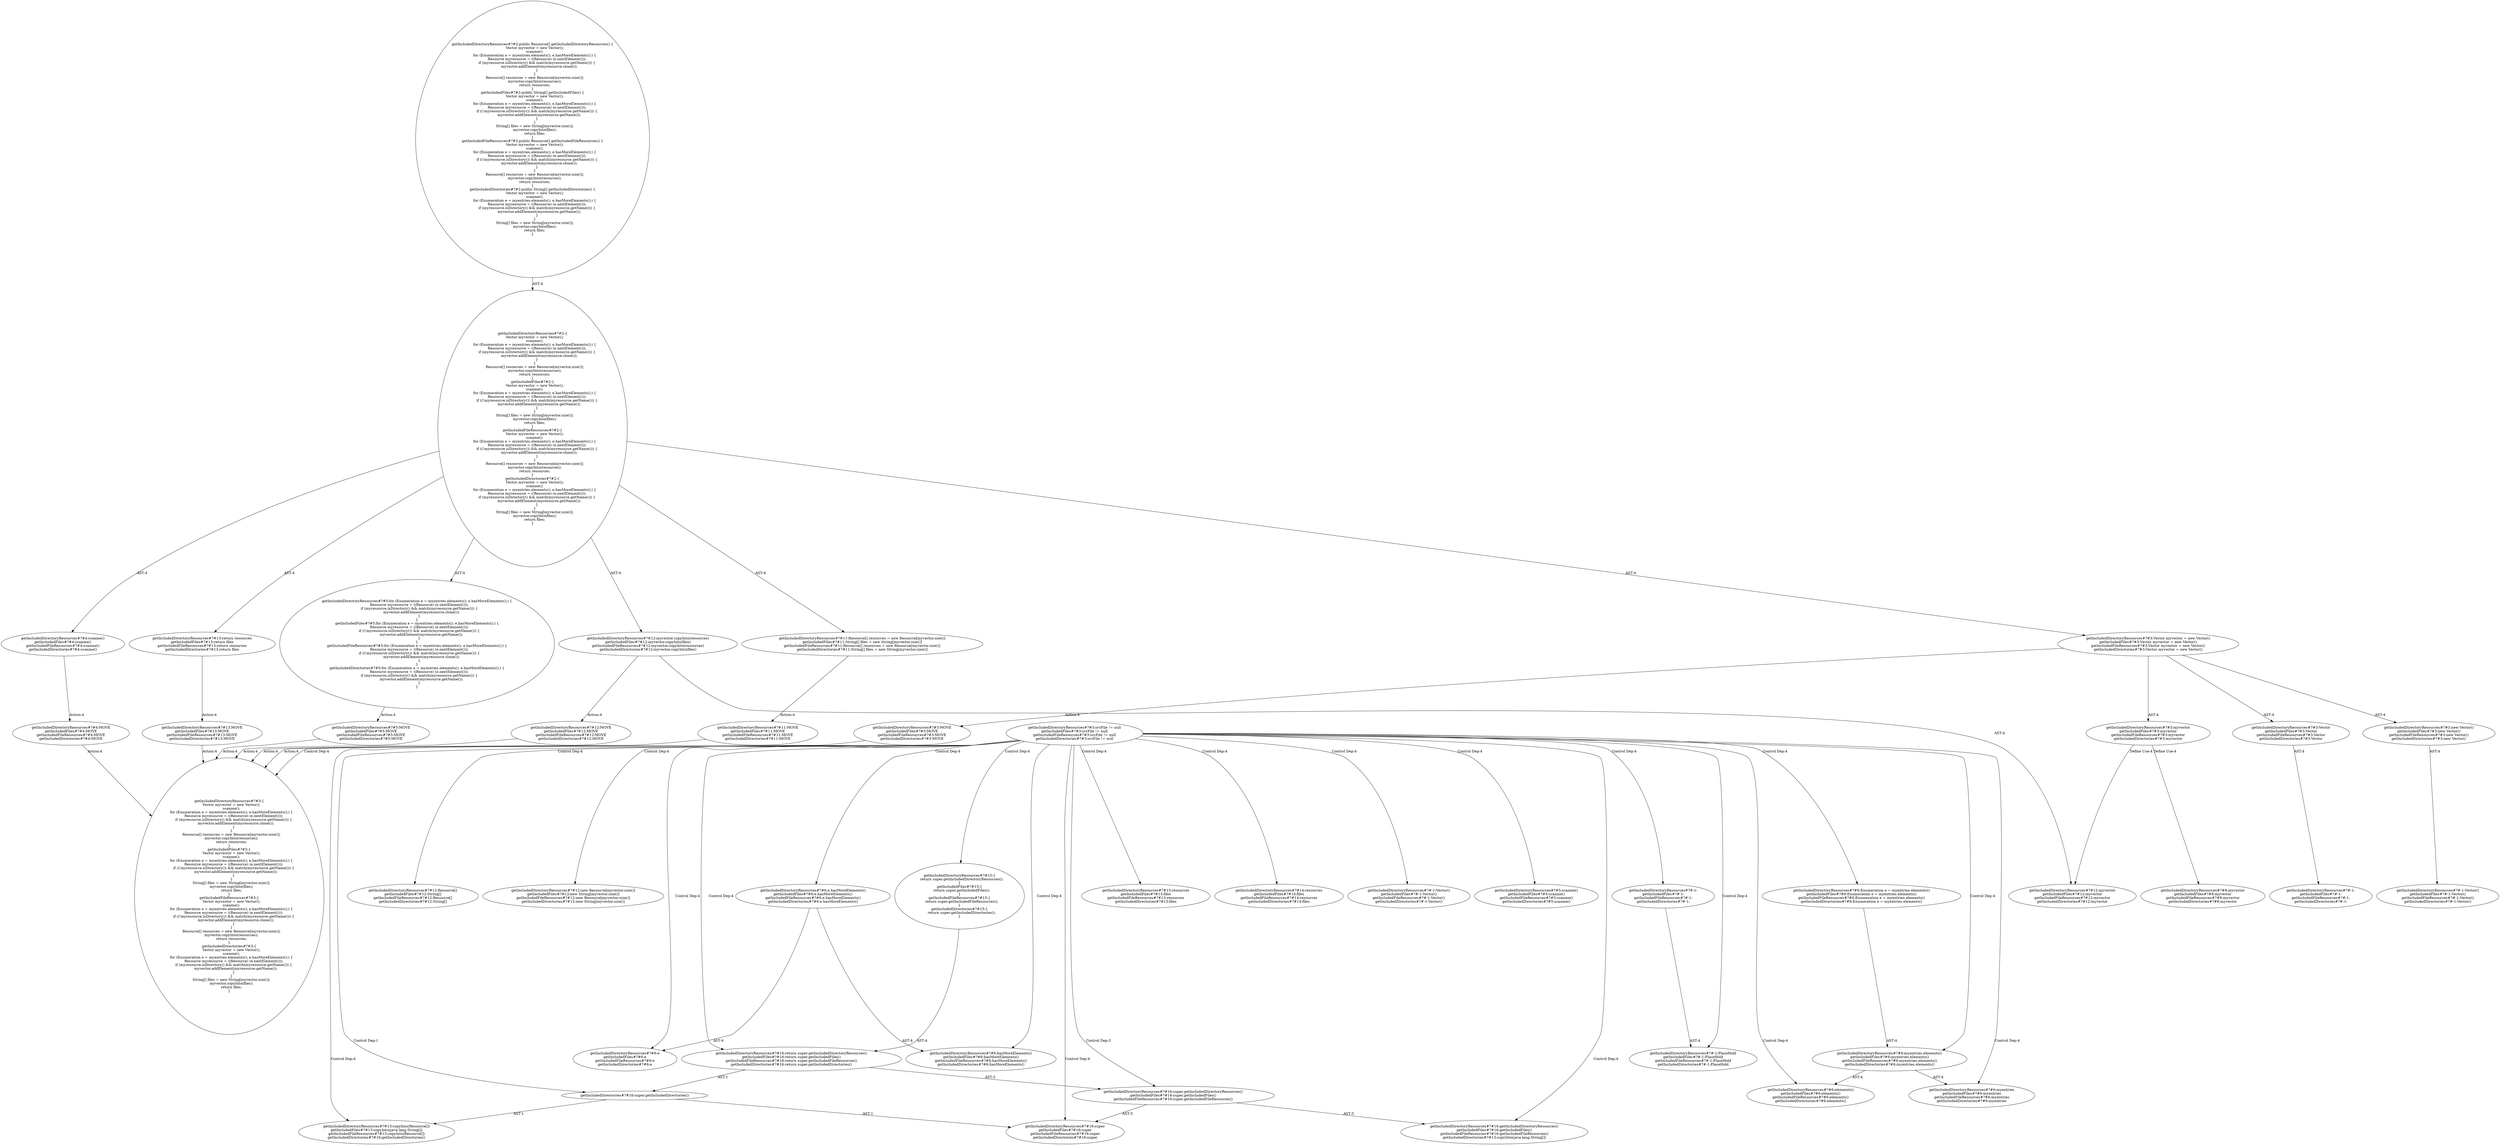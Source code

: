 digraph "Pattern" {
0 [label="getIncludedDirectoryResources#?#3:MOVE
getIncludedFiles#?#3:MOVE
getIncludedFileResources#?#3:MOVE
getIncludedDirectories#?#3:MOVE" shape=ellipse]
1 [label="getIncludedDirectoryResources#?#3:Vector myvector = new Vector()
getIncludedFiles#?#3:Vector myvector = new Vector()
getIncludedFileResources#?#3:Vector myvector = new Vector()
getIncludedDirectories#?#3:Vector myvector = new Vector()" shape=ellipse]
2 [label="getIncludedDirectoryResources#?#2:\{
    Vector myvector = new Vector();
    scanme();
    for (Enumeration e = myentries.elements(); e.hasMoreElements();) \{
        Resource myresource = ((Resource) (e.nextElement()));
        if (myresource.isDirectory() && match(myresource.getName())) \{
            myvector.addElement(myresource.clone());
        \}
    \}
    Resource[] resources = new Resource[myvector.size()];
    myvector.copyInto(resources);
    return resources;
\}
getIncludedFiles#?#2:\{
    Vector myvector = new Vector();
    scanme();
    for (Enumeration e = myentries.elements(); e.hasMoreElements();) \{
        Resource myresource = ((Resource) (e.nextElement()));
        if ((!myresource.isDirectory()) && match(myresource.getName())) \{
            myvector.addElement(myresource.getName());
        \}
    \}
    String[] files = new String[myvector.size()];
    myvector.copyInto(files);
    return files;
\}
getIncludedFileResources#?#2:\{
    Vector myvector = new Vector();
    scanme();
    for (Enumeration e = myentries.elements(); e.hasMoreElements();) \{
        Resource myresource = ((Resource) (e.nextElement()));
        if ((!myresource.isDirectory()) && match(myresource.getName())) \{
            myvector.addElement(myresource.clone());
        \}
    \}
    Resource[] resources = new Resource[myvector.size()];
    myvector.copyInto(resources);
    return resources;
\}
getIncludedDirectories#?#2:\{
    Vector myvector = new Vector();
    scanme();
    for (Enumeration e = myentries.elements(); e.hasMoreElements();) \{
        Resource myresource = ((Resource) (e.nextElement()));
        if (myresource.isDirectory() && match(myresource.getName())) \{
            myvector.addElement(myresource.getName());
        \}
    \}
    String[] files = new String[myvector.size()];
    myvector.copyInto(files);
    return files;
\}" shape=ellipse]
3 [label="getIncludedDirectoryResources#?#2:public Resource[] getIncludedDirectoryResources() \{
    Vector myvector = new Vector();
    scanme();
    for (Enumeration e = myentries.elements(); e.hasMoreElements();) \{
        Resource myresource = ((Resource) (e.nextElement()));
        if (myresource.isDirectory() && match(myresource.getName())) \{
            myvector.addElement(myresource.clone());
        \}
    \}
    Resource[] resources = new Resource[myvector.size()];
    myvector.copyInto(resources);
    return resources;
\}
getIncludedFiles#?#2:public String[] getIncludedFiles() \{
    Vector myvector = new Vector();
    scanme();
    for (Enumeration e = myentries.elements(); e.hasMoreElements();) \{
        Resource myresource = ((Resource) (e.nextElement()));
        if ((!myresource.isDirectory()) && match(myresource.getName())) \{
            myvector.addElement(myresource.getName());
        \}
    \}
    String[] files = new String[myvector.size()];
    myvector.copyInto(files);
    return files;
\}
getIncludedFileResources#?#2:public Resource[] getIncludedFileResources() \{
    Vector myvector = new Vector();
    scanme();
    for (Enumeration e = myentries.elements(); e.hasMoreElements();) \{
        Resource myresource = ((Resource) (e.nextElement()));
        if ((!myresource.isDirectory()) && match(myresource.getName())) \{
            myvector.addElement(myresource.clone());
        \}
    \}
    Resource[] resources = new Resource[myvector.size()];
    myvector.copyInto(resources);
    return resources;
\}
getIncludedDirectories#?#2:public String[] getIncludedDirectories() \{
    Vector myvector = new Vector();
    scanme();
    for (Enumeration e = myentries.elements(); e.hasMoreElements();) \{
        Resource myresource = ((Resource) (e.nextElement()));
        if (myresource.isDirectory() && match(myresource.getName())) \{
            myvector.addElement(myresource.getName());
        \}
    \}
    String[] files = new String[myvector.size()];
    myvector.copyInto(files);
    return files;
\}" shape=ellipse]
4 [label="getIncludedDirectoryResources#?#4:scanme()
getIncludedFiles#?#4:scanme()
getIncludedFileResources#?#4:scanme()
getIncludedDirectories#?#4:scanme()" shape=ellipse]
5 [label="getIncludedDirectoryResources#?#5:for (Enumeration e = myentries.elements(); e.hasMoreElements();) \{
    Resource myresource = ((Resource) (e.nextElement()));
    if (myresource.isDirectory() && match(myresource.getName())) \{
        myvector.addElement(myresource.clone());
    \}
\}
getIncludedFiles#?#5:for (Enumeration e = myentries.elements(); e.hasMoreElements();) \{
    Resource myresource = ((Resource) (e.nextElement()));
    if ((!myresource.isDirectory()) && match(myresource.getName())) \{
        myvector.addElement(myresource.getName());
    \}
\}
getIncludedFileResources#?#5:for (Enumeration e = myentries.elements(); e.hasMoreElements();) \{
    Resource myresource = ((Resource) (e.nextElement()));
    if ((!myresource.isDirectory()) && match(myresource.getName())) \{
        myvector.addElement(myresource.clone());
    \}
\}
getIncludedDirectories#?#5:for (Enumeration e = myentries.elements(); e.hasMoreElements();) \{
    Resource myresource = ((Resource) (e.nextElement()));
    if (myresource.isDirectory() && match(myresource.getName())) \{
        myvector.addElement(myresource.getName());
    \}
\}" shape=ellipse]
6 [label="getIncludedDirectoryResources#?#11:Resource[] resources = new Resource[myvector.size()]
getIncludedFiles#?#11:String[] files = new String[myvector.size()]
getIncludedFileResources#?#11:Resource[] resources = new Resource[myvector.size()]
getIncludedDirectories#?#11:String[] files = new String[myvector.size()]" shape=ellipse]
7 [label="getIncludedDirectoryResources#?#12:myvector.copyInto(resources)
getIncludedFiles#?#12:myvector.copyInto(files)
getIncludedFileResources#?#12:myvector.copyInto(resources)
getIncludedDirectories#?#12:myvector.copyInto(files)" shape=ellipse]
8 [label="getIncludedDirectoryResources#?#13:return resources
getIncludedFiles#?#13:return files
getIncludedFileResources#?#13:return resources
getIncludedDirectories#?#13:return files" shape=ellipse]
9 [label="getIncludedDirectoryResources#?#3:myvector
getIncludedFiles#?#3:myvector
getIncludedFileResources#?#3:myvector
getIncludedDirectories#?#3:myvector" shape=ellipse]
10 [label="getIncludedDirectoryResources#?#8:myvector
getIncludedFiles#?#8:myvector
getIncludedFileResources#?#8:myvector
getIncludedDirectories#?#8:myvector" shape=ellipse]
11 [label="getIncludedDirectoryResources#?#12:myvector
getIncludedFiles#?#12:myvector
getIncludedFileResources#?#12:myvector
getIncludedDirectories#?#12:myvector" shape=ellipse]
12 [label="getIncludedDirectoryResources#?#3:Vector
getIncludedFiles#?#3:Vector
getIncludedFileResources#?#3:Vector
getIncludedDirectories#?#3:Vector" shape=ellipse]
13 [label="getIncludedDirectoryResources#?#-1:
getIncludedFiles#?#-1:
getIncludedFileResources#?#-1:
getIncludedDirectories#?#-1:" shape=ellipse]
14 [label="getIncludedDirectoryResources#?#3:new Vector()
getIncludedFiles#?#3:new Vector()
getIncludedFileResources#?#3:new Vector()
getIncludedDirectories#?#3:new Vector()" shape=ellipse]
15 [label="getIncludedDirectoryResources#?#-1:Vector()
getIncludedFiles#?#-1:Vector()
getIncludedFileResources#?#-1:Vector()
getIncludedDirectories#?#-1:Vector()" shape=ellipse]
16 [label="getIncludedDirectoryResources#?#3:\{
    Vector myvector = new Vector();
    scanme();
    for (Enumeration e = myentries.elements(); e.hasMoreElements();) \{
        Resource myresource = ((Resource) (e.nextElement()));
        if (myresource.isDirectory() && match(myresource.getName())) \{
            myvector.addElement(myresource.clone());
        \}
    \}
    Resource[] resources = new Resource[myvector.size()];
    myvector.copyInto(resources);
    return resources;
\}
getIncludedFiles#?#3:\{
    Vector myvector = new Vector();
    scanme();
    for (Enumeration e = myentries.elements(); e.hasMoreElements();) \{
        Resource myresource = ((Resource) (e.nextElement()));
        if ((!myresource.isDirectory()) && match(myresource.getName())) \{
            myvector.addElement(myresource.getName());
        \}
    \}
    String[] files = new String[myvector.size()];
    myvector.copyInto(files);
    return files;
\}
getIncludedFileResources#?#3:\{
    Vector myvector = new Vector();
    scanme();
    for (Enumeration e = myentries.elements(); e.hasMoreElements();) \{
        Resource myresource = ((Resource) (e.nextElement()));
        if ((!myresource.isDirectory()) && match(myresource.getName())) \{
            myvector.addElement(myresource.clone());
        \}
    \}
    Resource[] resources = new Resource[myvector.size()];
    myvector.copyInto(resources);
    return resources;
\}
getIncludedDirectories#?#3:\{
    Vector myvector = new Vector();
    scanme();
    for (Enumeration e = myentries.elements(); e.hasMoreElements();) \{
        Resource myresource = ((Resource) (e.nextElement()));
        if (myresource.isDirectory() && match(myresource.getName())) \{
            myvector.addElement(myresource.getName());
        \}
    \}
    String[] files = new String[myvector.size()];
    myvector.copyInto(files);
    return files;
\}" shape=ellipse]
17 [label="getIncludedDirectoryResources#?#3:srcFile != null
getIncludedFiles#?#3:srcFile != null
getIncludedFileResources#?#3:srcFile != null
getIncludedDirectories#?#3:srcFile != null" shape=ellipse]
18 [label="getIncludedDirectoryResources#?#-1:Vector()
getIncludedFiles#?#-1:Vector()
getIncludedFileResources#?#-1:Vector()
getIncludedDirectories#?#-1:Vector()" shape=ellipse]
19 [label="getIncludedDirectoryResources#?#5:scanme()
getIncludedFiles#?#5:scanme()
getIncludedFileResources#?#5:scanme()
getIncludedDirectories#?#5:scanme()" shape=ellipse]
20 [label="getIncludedDirectoryResources#?#-1:
getIncludedFiles#?#-1:
getIncludedFileResources#?#-1:
getIncludedDirectories#?#-1:" shape=ellipse]
21 [label="getIncludedDirectoryResources#?#-1:PlaceHold
getIncludedFiles#?#-1:PlaceHold
getIncludedFileResources#?#-1:PlaceHold
getIncludedDirectories#?#-1:PlaceHold" shape=ellipse]
22 [label="getIncludedDirectoryResources#?#6:Enumeration e = myentries.elements()
getIncludedFiles#?#6:Enumeration e = myentries.elements()
getIncludedFileResources#?#6:Enumeration e = myentries.elements()
getIncludedDirectories#?#6:Enumeration e = myentries.elements()" shape=ellipse]
23 [label="getIncludedDirectoryResources#?#6:myentries.elements()
getIncludedFiles#?#6:myentries.elements()
getIncludedFileResources#?#6:myentries.elements()
getIncludedDirectories#?#6:myentries.elements()" shape=ellipse]
24 [label="getIncludedDirectoryResources#?#6:elements()
getIncludedFiles#?#6:elements()
getIncludedFileResources#?#6:elements()
getIncludedDirectories#?#6:elements()" shape=ellipse]
25 [label="getIncludedDirectoryResources#?#6:myentries
getIncludedFiles#?#6:myentries
getIncludedFileResources#?#6:myentries
getIncludedDirectories#?#6:myentries" shape=ellipse]
26 [label="getIncludedDirectoryResources#?#6:e.hasMoreElements()
getIncludedFiles#?#6:e.hasMoreElements()
getIncludedFileResources#?#6:e.hasMoreElements()
getIncludedDirectories#?#6:e.hasMoreElements()" shape=ellipse]
27 [label="getIncludedDirectoryResources#?#6:hasMoreElements()
getIncludedFiles#?#6:hasMoreElements()
getIncludedFileResources#?#6:hasMoreElements()
getIncludedDirectories#?#6:hasMoreElements()" shape=ellipse]
28 [label="getIncludedDirectoryResources#?#6:e
getIncludedFiles#?#6:e
getIncludedFileResources#?#6:e
getIncludedDirectories#?#6:e" shape=ellipse]
29 [label="getIncludedDirectoryResources#?#12:Resource[]
getIncludedFiles#?#12:String[]
getIncludedFileResources#?#12:Resource[]
getIncludedDirectories#?#12:String[]" shape=ellipse]
30 [label="getIncludedDirectoryResources#?#12:new Resource[myvector.size()]
getIncludedFiles#?#12:new String[myvector.size()]
getIncludedFileResources#?#12:new Resource[myvector.size()]
getIncludedDirectories#?#12:new String[myvector.size()]" shape=ellipse]
31 [label="getIncludedDirectoryResources#?#13:copyInto(Resource[])
getIncludedFiles#?#13:copyInto(java.lang.String[])
getIncludedFileResources#?#13:copyInto(Resource[])
getIncludedDirectories#?#16:getIncludedDirectories()" shape=ellipse]
32 [label="getIncludedDirectoryResources#?#13:resources
getIncludedFiles#?#13:files
getIncludedFileResources#?#13:resources
getIncludedDirectories#?#13:files" shape=ellipse]
33 [label="getIncludedDirectoryResources#?#14:resources
getIncludedFiles#?#14:files
getIncludedFileResources#?#14:resources
getIncludedDirectories#?#14:files" shape=ellipse]
34 [label="getIncludedDirectoryResources#?#15:\{
    return super.getIncludedDirectoryResources();
\}
getIncludedFiles#?#15:\{
    return super.getIncludedFiles();
\}
getIncludedFileResources#?#15:\{
    return super.getIncludedFileResources();
\}
getIncludedDirectories#?#15:\{
    return super.getIncludedDirectories();
\}" shape=ellipse]
35 [label="getIncludedDirectoryResources#?#16:return super.getIncludedDirectoryResources()
getIncludedFiles#?#16:return super.getIncludedFiles()
getIncludedFileResources#?#16:return super.getIncludedFileResources()
getIncludedDirectories#?#16:return super.getIncludedDirectories()" shape=ellipse]
36 [label="getIncludedDirectoryResources#?#16:super.getIncludedDirectoryResources()
getIncludedFiles#?#16:super.getIncludedFiles()
getIncludedFileResources#?#16:super.getIncludedFileResources()" shape=ellipse]
37 [label="getIncludedDirectoryResources#?#16:getIncludedDirectoryResources()
getIncludedFiles#?#16:getIncludedFiles()
getIncludedFileResources#?#16:getIncludedFileResources()
getIncludedDirectories#?#13:copyInto(java.lang.String[])" shape=ellipse]
38 [label="getIncludedDirectoryResources#?#16:super
getIncludedFiles#?#16:super
getIncludedFileResources#?#16:super
getIncludedDirectories#?#16:super" shape=ellipse]
39 [label="getIncludedDirectoryResources#?#4:MOVE
getIncludedFiles#?#4:MOVE
getIncludedFileResources#?#4:MOVE
getIncludedDirectories#?#4:MOVE" shape=ellipse]
40 [label="getIncludedDirectoryResources#?#5:MOVE
getIncludedFiles#?#5:MOVE
getIncludedFileResources#?#5:MOVE
getIncludedDirectories#?#5:MOVE" shape=ellipse]
41 [label="getIncludedDirectoryResources#?#11:MOVE
getIncludedFiles#?#11:MOVE
getIncludedFileResources#?#11:MOVE
getIncludedDirectories#?#11:MOVE" shape=ellipse]
42 [label="getIncludedDirectoryResources#?#12:MOVE
getIncludedFiles#?#12:MOVE
getIncludedFileResources#?#12:MOVE
getIncludedDirectories#?#12:MOVE" shape=ellipse]
43 [label="getIncludedDirectoryResources#?#13:MOVE
getIncludedFiles#?#13:MOVE
getIncludedFileResources#?#13:MOVE
getIncludedDirectories#?#13:MOVE" shape=ellipse]
44 [label="getIncludedDirectories#?#16:super.getIncludedDirectories()" shape=ellipse]
0 -> 16 [label="Action:4"];
1 -> 0 [label="Action:4"];
1 -> 9 [label="AST:4"];
1 -> 12 [label="AST:4"];
1 -> 14 [label="AST:4"];
2 -> 1 [label="AST:4"];
2 -> 4 [label="AST:4"];
2 -> 5 [label="AST:4"];
2 -> 6 [label="AST:4"];
2 -> 7 [label="AST:4"];
2 -> 8 [label="AST:4"];
3 -> 2 [label="AST:4"];
4 -> 39 [label="Action:4"];
5 -> 40 [label="Action:4"];
6 -> 41 [label="Action:4"];
7 -> 11 [label="AST:4"];
7 -> 42 [label="Action:4"];
8 -> 43 [label="Action:4"];
9 -> 10 [label="Define Use:4"];
9 -> 11 [label="Define Use:4"];
12 -> 13 [label="AST:4"];
14 -> 15 [label="AST:4"];
17 -> 16 [label="Control Dep:4"];
17 -> 18 [label="Control Dep:4"];
17 -> 19 [label="Control Dep:4"];
17 -> 20 [label="Control Dep:4"];
17 -> 21 [label="Control Dep:4"];
17 -> 22 [label="Control Dep:4"];
17 -> 23 [label="Control Dep:4"];
17 -> 24 [label="Control Dep:4"];
17 -> 25 [label="Control Dep:4"];
17 -> 26 [label="Control Dep:4"];
17 -> 27 [label="Control Dep:4"];
17 -> 28 [label="Control Dep:4"];
17 -> 29 [label="Control Dep:4"];
17 -> 30 [label="Control Dep:4"];
17 -> 31 [label="Control Dep:4"];
17 -> 32 [label="Control Dep:4"];
17 -> 33 [label="Control Dep:4"];
17 -> 34 [label="Control Dep:4"];
17 -> 35 [label="Control Dep:4"];
17 -> 36 [label="Control Dep:3"];
17 -> 37 [label="Control Dep:4"];
17 -> 38 [label="Control Dep:4"];
17 -> 44 [label="Control Dep:1"];
20 -> 21 [label="AST:4"];
22 -> 23 [label="AST:4"];
23 -> 25 [label="AST:4"];
23 -> 24 [label="AST:4"];
26 -> 28 [label="AST:4"];
26 -> 27 [label="AST:4"];
34 -> 35 [label="AST:4"];
35 -> 36 [label="AST:3"];
35 -> 44 [label="AST:1"];
36 -> 38 [label="AST:3"];
36 -> 37 [label="AST:3"];
39 -> 16 [label="Action:4"];
40 -> 16 [label="Action:4"];
41 -> 16 [label="Action:4"];
42 -> 16 [label="Action:4"];
43 -> 16 [label="Action:4"];
44 -> 38 [label="AST:1"];
44 -> 31 [label="AST:1"];
}